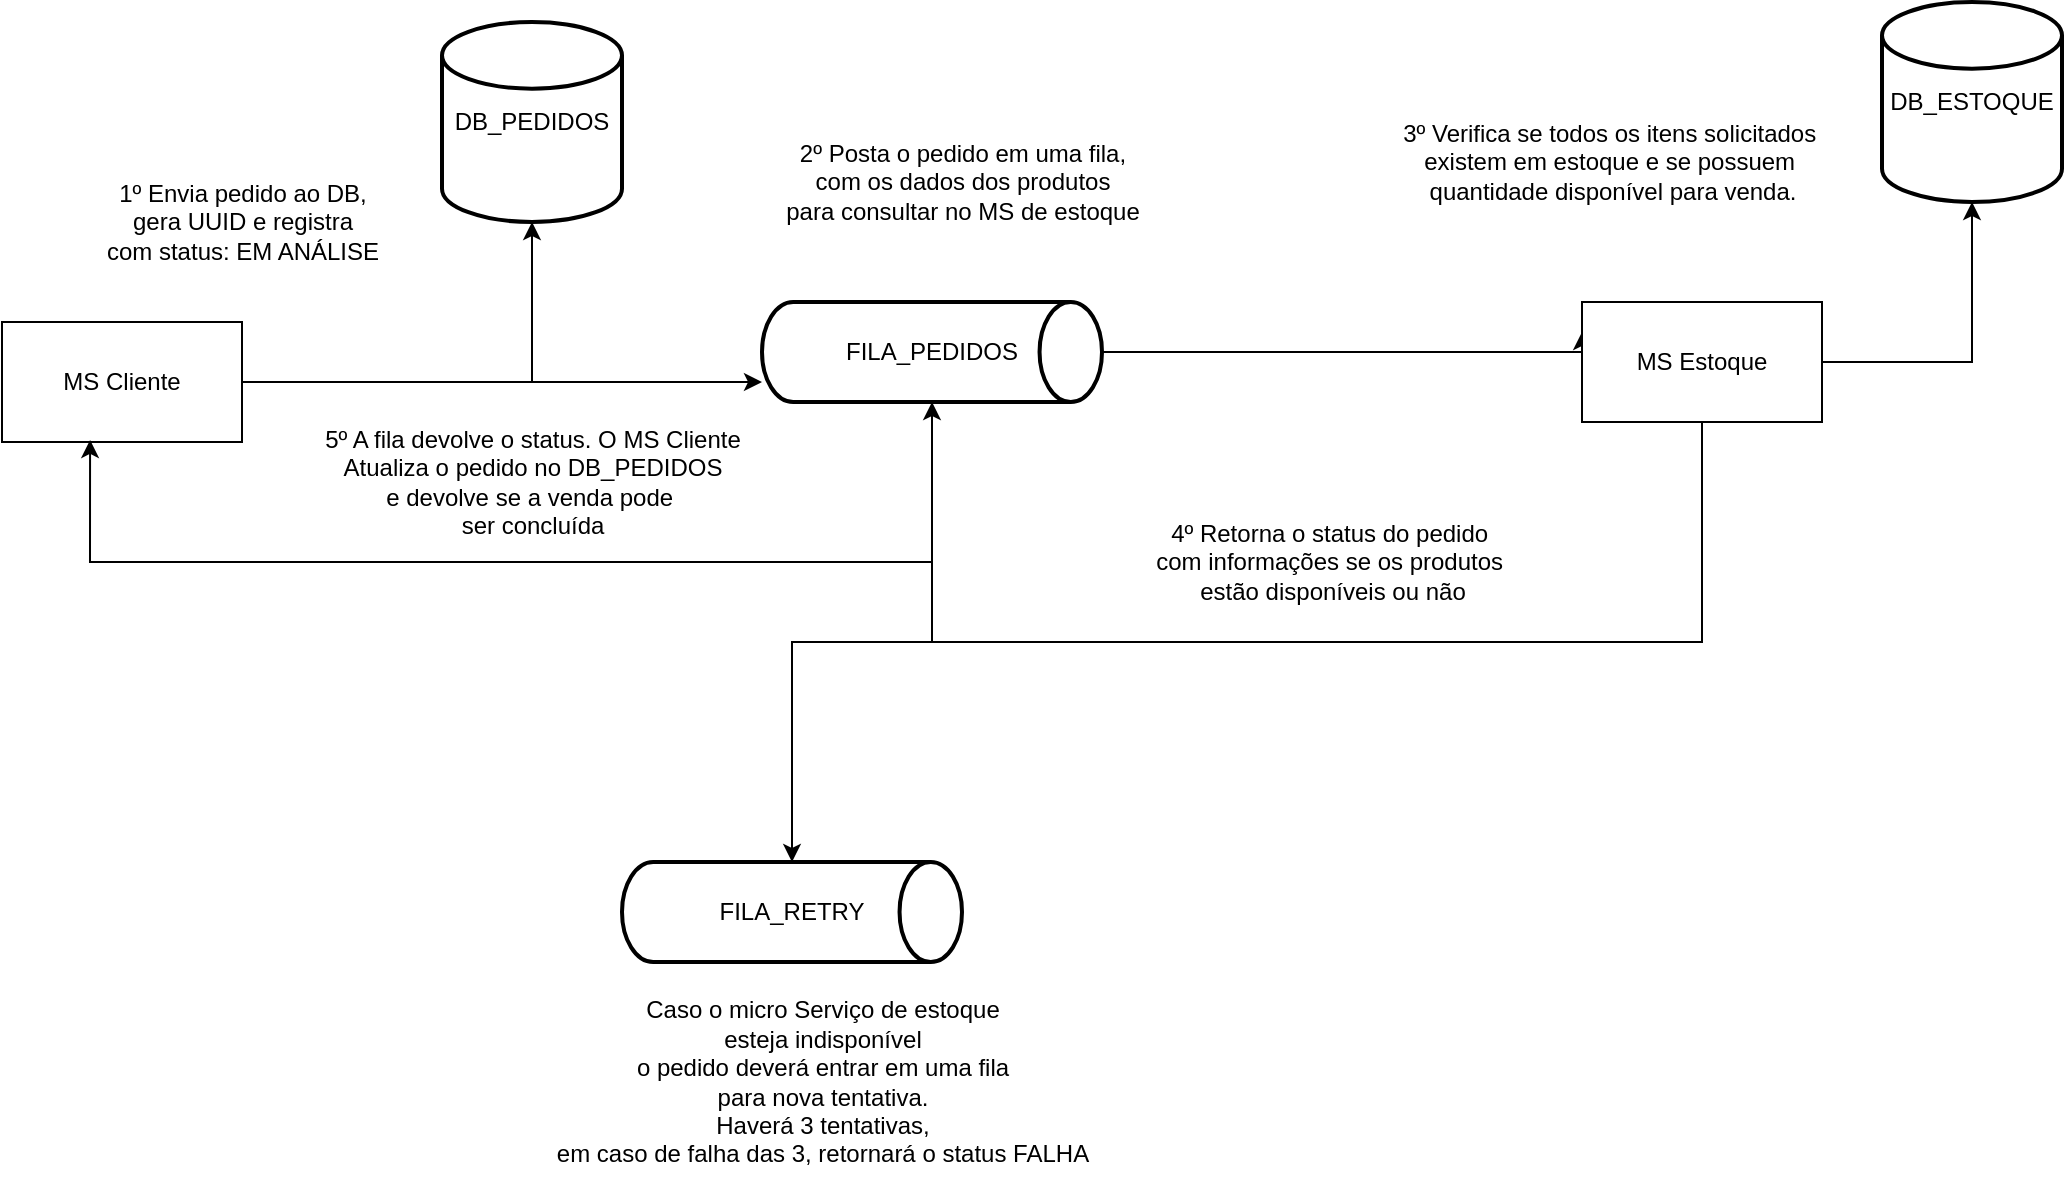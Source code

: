 <mxfile version="20.8.3" type="github">
  <diagram id="gdnSrDoX7RbE-FqMLIBX" name="Página-1">
    <mxGraphModel dx="1114" dy="584" grid="1" gridSize="10" guides="1" tooltips="1" connect="1" arrows="1" fold="1" page="1" pageScale="1" pageWidth="827" pageHeight="1169" math="0" shadow="0">
      <root>
        <mxCell id="0" />
        <mxCell id="1" parent="0" />
        <mxCell id="SJKBjcKhRRebeZCdm2_L-17" style="edgeStyle=orthogonalEdgeStyle;rounded=0;orthogonalLoop=1;jettySize=auto;html=1;" parent="1" source="SJKBjcKhRRebeZCdm2_L-8" target="SJKBjcKhRRebeZCdm2_L-14" edge="1">
          <mxGeometry relative="1" as="geometry" />
        </mxCell>
        <mxCell id="SJKBjcKhRRebeZCdm2_L-18" style="edgeStyle=orthogonalEdgeStyle;rounded=0;orthogonalLoop=1;jettySize=auto;html=1;entryX=0;entryY=0.8;entryDx=0;entryDy=0;entryPerimeter=0;" parent="1" source="SJKBjcKhRRebeZCdm2_L-8" target="SJKBjcKhRRebeZCdm2_L-15" edge="1">
          <mxGeometry relative="1" as="geometry" />
        </mxCell>
        <mxCell id="SJKBjcKhRRebeZCdm2_L-8" value="MS Cliente" style="rounded=0;whiteSpace=wrap;html=1;" parent="1" vertex="1">
          <mxGeometry x="20" y="210" width="120" height="60" as="geometry" />
        </mxCell>
        <mxCell id="SJKBjcKhRRebeZCdm2_L-14" value="DB_PEDIDOS" style="strokeWidth=2;html=1;shape=mxgraph.flowchart.database;whiteSpace=wrap;" parent="1" vertex="1">
          <mxGeometry x="240" y="60" width="90" height="100" as="geometry" />
        </mxCell>
        <mxCell id="SJKBjcKhRRebeZCdm2_L-22" style="edgeStyle=orthogonalEdgeStyle;rounded=0;orthogonalLoop=1;jettySize=auto;html=1;entryX=0;entryY=0.25;entryDx=0;entryDy=0;" parent="1" source="SJKBjcKhRRebeZCdm2_L-15" target="SJKBjcKhRRebeZCdm2_L-21" edge="1">
          <mxGeometry relative="1" as="geometry">
            <Array as="points">
              <mxPoint x="810" y="225" />
            </Array>
          </mxGeometry>
        </mxCell>
        <mxCell id="SJKBjcKhRRebeZCdm2_L-28" style="edgeStyle=orthogonalEdgeStyle;rounded=0;orthogonalLoop=1;jettySize=auto;html=1;entryX=0.5;entryY=0;entryDx=0;entryDy=0;entryPerimeter=0;" parent="1" source="SJKBjcKhRRebeZCdm2_L-15" target="SJKBjcKhRRebeZCdm2_L-29" edge="1">
          <mxGeometry relative="1" as="geometry">
            <mxPoint x="420" y="490" as="targetPoint" />
            <Array as="points">
              <mxPoint x="485" y="370" />
              <mxPoint x="415" y="370" />
            </Array>
          </mxGeometry>
        </mxCell>
        <mxCell id="qry4d1unOz0627RzU6z1-1" style="edgeStyle=orthogonalEdgeStyle;rounded=0;orthogonalLoop=1;jettySize=auto;html=1;entryX=0.367;entryY=0.983;entryDx=0;entryDy=0;entryPerimeter=0;" edge="1" parent="1" source="SJKBjcKhRRebeZCdm2_L-15" target="SJKBjcKhRRebeZCdm2_L-8">
          <mxGeometry relative="1" as="geometry">
            <Array as="points">
              <mxPoint x="485" y="330" />
              <mxPoint x="64" y="330" />
            </Array>
          </mxGeometry>
        </mxCell>
        <mxCell id="SJKBjcKhRRebeZCdm2_L-15" value="FILA_PEDIDOS" style="strokeWidth=2;html=1;shape=mxgraph.flowchart.direct_data;whiteSpace=wrap;align=center;" parent="1" vertex="1">
          <mxGeometry x="400" y="200" width="170" height="50" as="geometry" />
        </mxCell>
        <mxCell id="SJKBjcKhRRebeZCdm2_L-19" value="1º Envia pedido ao DB, &lt;br&gt;gera UUID e registra &lt;br&gt;com status: EM ANÁLISE" style="text;html=1;align=center;verticalAlign=middle;resizable=0;points=[];autosize=1;strokeColor=none;fillColor=none;" parent="1" vertex="1">
          <mxGeometry x="60" y="130" width="160" height="60" as="geometry" />
        </mxCell>
        <mxCell id="SJKBjcKhRRebeZCdm2_L-20" value="2º Posta o pedido em uma fila, &lt;br&gt;com os dados dos produtos &lt;br&gt;para consultar no MS de estoque" style="text;html=1;align=center;verticalAlign=middle;resizable=0;points=[];autosize=1;strokeColor=none;fillColor=none;" parent="1" vertex="1">
          <mxGeometry x="400" y="110" width="200" height="60" as="geometry" />
        </mxCell>
        <mxCell id="SJKBjcKhRRebeZCdm2_L-24" style="edgeStyle=orthogonalEdgeStyle;rounded=0;orthogonalLoop=1;jettySize=auto;html=1;entryX=0.5;entryY=1;entryDx=0;entryDy=0;entryPerimeter=0;" parent="1" source="SJKBjcKhRRebeZCdm2_L-21" target="SJKBjcKhRRebeZCdm2_L-23" edge="1">
          <mxGeometry relative="1" as="geometry" />
        </mxCell>
        <mxCell id="SJKBjcKhRRebeZCdm2_L-26" style="edgeStyle=orthogonalEdgeStyle;rounded=0;orthogonalLoop=1;jettySize=auto;html=1;entryX=0.5;entryY=1;entryDx=0;entryDy=0;entryPerimeter=0;" parent="1" source="SJKBjcKhRRebeZCdm2_L-21" target="SJKBjcKhRRebeZCdm2_L-15" edge="1">
          <mxGeometry relative="1" as="geometry">
            <Array as="points">
              <mxPoint x="870" y="370" />
              <mxPoint x="485" y="370" />
            </Array>
          </mxGeometry>
        </mxCell>
        <mxCell id="SJKBjcKhRRebeZCdm2_L-21" value="MS Estoque" style="rounded=0;whiteSpace=wrap;html=1;" parent="1" vertex="1">
          <mxGeometry x="810" y="200" width="120" height="60" as="geometry" />
        </mxCell>
        <mxCell id="SJKBjcKhRRebeZCdm2_L-23" value="DB_ESTOQUE" style="strokeWidth=2;html=1;shape=mxgraph.flowchart.database;whiteSpace=wrap;" parent="1" vertex="1">
          <mxGeometry x="960" y="50" width="90" height="100" as="geometry" />
        </mxCell>
        <mxCell id="SJKBjcKhRRebeZCdm2_L-25" value="3º Verifica se todos os itens solicitados&amp;nbsp;&lt;br&gt;existem em estoque e se possuem&amp;nbsp;&lt;br&gt;quantidade disponível para venda." style="text;html=1;align=center;verticalAlign=middle;resizable=0;points=[];autosize=1;strokeColor=none;fillColor=none;" parent="1" vertex="1">
          <mxGeometry x="710" y="100" width="230" height="60" as="geometry" />
        </mxCell>
        <mxCell id="SJKBjcKhRRebeZCdm2_L-27" value="4º Retorna o status do pedido&amp;nbsp;&lt;br&gt;com informações se os produtos&amp;nbsp;&lt;br&gt;estão disponíveis ou não" style="text;html=1;align=center;verticalAlign=middle;resizable=0;points=[];autosize=1;strokeColor=none;fillColor=none;" parent="1" vertex="1">
          <mxGeometry x="585" y="300" width="200" height="60" as="geometry" />
        </mxCell>
        <mxCell id="SJKBjcKhRRebeZCdm2_L-29" value="FILA_RETRY" style="strokeWidth=2;html=1;shape=mxgraph.flowchart.direct_data;whiteSpace=wrap;align=center;" parent="1" vertex="1">
          <mxGeometry x="330" y="480" width="170" height="50" as="geometry" />
        </mxCell>
        <mxCell id="SJKBjcKhRRebeZCdm2_L-30" value="Caso o micro Serviço de estoque&lt;br&gt;esteja indisponível&lt;br&gt;o pedido deverá entrar em uma fila&lt;br&gt;para nova tentativa.&lt;br&gt;Haverá 3 tentativas,&lt;br&gt;em caso de falha das 3, retornará o status FALHA" style="text;html=1;align=center;verticalAlign=middle;resizable=0;points=[];autosize=1;strokeColor=none;fillColor=none;" parent="1" vertex="1">
          <mxGeometry x="285" y="540" width="290" height="100" as="geometry" />
        </mxCell>
        <mxCell id="qry4d1unOz0627RzU6z1-2" value="5º A fila devolve o status. O MS Cliente&lt;br&gt;Atualiza o pedido no DB_PEDIDOS&lt;br&gt;e devolve se a venda pode&amp;nbsp;&lt;br&gt;ser concluída" style="text;html=1;align=center;verticalAlign=middle;resizable=0;points=[];autosize=1;strokeColor=none;fillColor=none;" vertex="1" parent="1">
          <mxGeometry x="170" y="255" width="230" height="70" as="geometry" />
        </mxCell>
      </root>
    </mxGraphModel>
  </diagram>
</mxfile>
